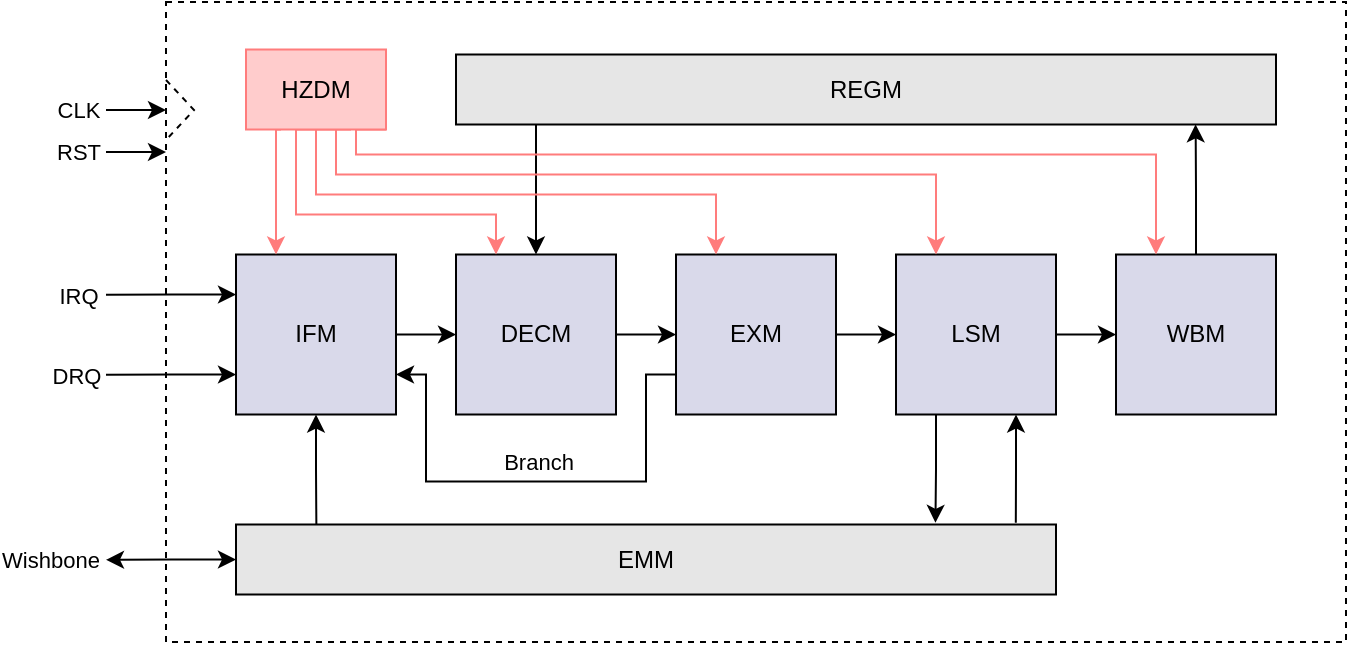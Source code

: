 <mxfile version="24.1.0" type="device">
  <diagram name="Page-1" id="uj62V_IwbBDW80duW8s5">
    <mxGraphModel dx="768" dy="689" grid="1" gridSize="10" guides="1" tooltips="1" connect="1" arrows="1" fold="1" page="1" pageScale="1" pageWidth="827" pageHeight="1169" math="0" shadow="0">
      <root>
        <mxCell id="0" />
        <mxCell id="1" parent="0" />
        <mxCell id="aEckv1ng2_iU27Msg8Qa-9" value="" style="rounded=0;whiteSpace=wrap;html=1;fillColor=default;dashed=1;" parent="1" vertex="1">
          <mxGeometry x="110" y="310" width="590" height="320" as="geometry" />
        </mxCell>
        <mxCell id="LX2QQ59xsWUWf5GMBKHe-15" value="" style="group" vertex="1" connectable="0" parent="1">
          <mxGeometry x="145" y="333.75" width="520" height="272.5" as="geometry" />
        </mxCell>
        <mxCell id="LX2QQ59xsWUWf5GMBKHe-8" style="edgeStyle=orthogonalEdgeStyle;rounded=0;orthogonalLoop=1;jettySize=auto;html=1;entryX=0.108;entryY=0.99;entryDx=0;entryDy=0;entryPerimeter=0;endArrow=none;endFill=0;startArrow=classic;startFill=1;" edge="1" parent="LX2QQ59xsWUWf5GMBKHe-15" source="aEckv1ng2_iU27Msg8Qa-2" target="aEckv1ng2_iU27Msg8Qa-7">
          <mxGeometry relative="1" as="geometry">
            <Array as="points">
              <mxPoint x="150" y="37.5" />
            </Array>
          </mxGeometry>
        </mxCell>
        <mxCell id="LX2QQ59xsWUWf5GMBKHe-30" style="edgeStyle=orthogonalEdgeStyle;rounded=0;orthogonalLoop=1;jettySize=auto;html=1;exitX=0;exitY=0.75;exitDx=0;exitDy=0;endArrow=none;endFill=0;startArrow=classic;startFill=1;" edge="1" parent="LX2QQ59xsWUWf5GMBKHe-15" source="aEckv1ng2_iU27Msg8Qa-1">
          <mxGeometry relative="1" as="geometry">
            <mxPoint x="-65" y="162.57" as="targetPoint" />
          </mxGeometry>
        </mxCell>
        <mxCell id="LX2QQ59xsWUWf5GMBKHe-36" value="DRQ" style="edgeLabel;html=1;align=center;verticalAlign=middle;resizable=0;points=[];" vertex="1" connectable="0" parent="LX2QQ59xsWUWf5GMBKHe-30">
          <mxGeometry x="0.732" relative="1" as="geometry">
            <mxPoint x="-24" as="offset" />
          </mxGeometry>
        </mxCell>
        <mxCell id="LX2QQ59xsWUWf5GMBKHe-31" style="edgeStyle=orthogonalEdgeStyle;rounded=0;orthogonalLoop=1;jettySize=auto;html=1;exitX=0;exitY=0.25;exitDx=0;exitDy=0;endArrow=none;endFill=0;startArrow=classic;startFill=1;" edge="1" parent="LX2QQ59xsWUWf5GMBKHe-15" source="aEckv1ng2_iU27Msg8Qa-1">
          <mxGeometry relative="1" as="geometry">
            <mxPoint x="-65" y="122.57" as="targetPoint" />
          </mxGeometry>
        </mxCell>
        <mxCell id="LX2QQ59xsWUWf5GMBKHe-35" value="IRQ" style="edgeLabel;html=1;align=center;verticalAlign=middle;resizable=0;points=[];" vertex="1" connectable="0" parent="LX2QQ59xsWUWf5GMBKHe-31">
          <mxGeometry x="0.632" relative="1" as="geometry">
            <mxPoint x="-26" as="offset" />
          </mxGeometry>
        </mxCell>
        <mxCell id="LX2QQ59xsWUWf5GMBKHe-40" style="edgeStyle=orthogonalEdgeStyle;rounded=0;orthogonalLoop=1;jettySize=auto;html=1;exitX=1;exitY=0.5;exitDx=0;exitDy=0;entryX=0;entryY=0.5;entryDx=0;entryDy=0;" edge="1" parent="LX2QQ59xsWUWf5GMBKHe-15" source="aEckv1ng2_iU27Msg8Qa-1" target="aEckv1ng2_iU27Msg8Qa-2">
          <mxGeometry relative="1" as="geometry" />
        </mxCell>
        <mxCell id="aEckv1ng2_iU27Msg8Qa-1" value="IFM" style="whiteSpace=wrap;html=1;aspect=fixed;fillColor=#D9D9EA;" parent="LX2QQ59xsWUWf5GMBKHe-15" vertex="1">
          <mxGeometry y="102.5" width="80" height="80" as="geometry" />
        </mxCell>
        <mxCell id="LX2QQ59xsWUWf5GMBKHe-41" style="edgeStyle=orthogonalEdgeStyle;rounded=0;orthogonalLoop=1;jettySize=auto;html=1;exitX=1;exitY=0.5;exitDx=0;exitDy=0;entryX=0;entryY=0.5;entryDx=0;entryDy=0;" edge="1" parent="LX2QQ59xsWUWf5GMBKHe-15" source="aEckv1ng2_iU27Msg8Qa-2" target="aEckv1ng2_iU27Msg8Qa-3">
          <mxGeometry relative="1" as="geometry" />
        </mxCell>
        <mxCell id="aEckv1ng2_iU27Msg8Qa-2" value="DECM" style="whiteSpace=wrap;html=1;aspect=fixed;fillColor=#d9d9ea;" parent="LX2QQ59xsWUWf5GMBKHe-15" vertex="1">
          <mxGeometry x="110" y="102.5" width="80" height="80" as="geometry" />
        </mxCell>
        <mxCell id="LX2QQ59xsWUWf5GMBKHe-42" style="edgeStyle=orthogonalEdgeStyle;rounded=0;orthogonalLoop=1;jettySize=auto;html=1;exitX=1;exitY=0.5;exitDx=0;exitDy=0;entryX=0;entryY=0.5;entryDx=0;entryDy=0;" edge="1" parent="LX2QQ59xsWUWf5GMBKHe-15" source="aEckv1ng2_iU27Msg8Qa-3" target="aEckv1ng2_iU27Msg8Qa-4">
          <mxGeometry relative="1" as="geometry" />
        </mxCell>
        <mxCell id="LX2QQ59xsWUWf5GMBKHe-44" style="edgeStyle=orthogonalEdgeStyle;rounded=0;orthogonalLoop=1;jettySize=auto;html=1;exitX=0;exitY=0.75;exitDx=0;exitDy=0;entryX=1;entryY=0.75;entryDx=0;entryDy=0;" edge="1" parent="LX2QQ59xsWUWf5GMBKHe-15" source="aEckv1ng2_iU27Msg8Qa-3" target="aEckv1ng2_iU27Msg8Qa-1">
          <mxGeometry relative="1" as="geometry">
            <Array as="points">
              <mxPoint x="205" y="163" />
              <mxPoint x="205" y="216" />
              <mxPoint x="95" y="216" />
              <mxPoint x="95" y="163" />
            </Array>
          </mxGeometry>
        </mxCell>
        <mxCell id="LX2QQ59xsWUWf5GMBKHe-45" value="Branch" style="edgeLabel;html=1;align=center;verticalAlign=middle;resizable=0;points=[];" vertex="1" connectable="0" parent="LX2QQ59xsWUWf5GMBKHe-44">
          <mxGeometry x="-0.065" relative="1" as="geometry">
            <mxPoint x="-7" y="-10" as="offset" />
          </mxGeometry>
        </mxCell>
        <mxCell id="aEckv1ng2_iU27Msg8Qa-3" value="EXM" style="whiteSpace=wrap;html=1;aspect=fixed;fillColor=#D9D9EA;" parent="LX2QQ59xsWUWf5GMBKHe-15" vertex="1">
          <mxGeometry x="220" y="102.5" width="80" height="80" as="geometry" />
        </mxCell>
        <mxCell id="LX2QQ59xsWUWf5GMBKHe-43" style="edgeStyle=orthogonalEdgeStyle;rounded=0;orthogonalLoop=1;jettySize=auto;html=1;exitX=1;exitY=0.5;exitDx=0;exitDy=0;entryX=0;entryY=0.5;entryDx=0;entryDy=0;" edge="1" parent="LX2QQ59xsWUWf5GMBKHe-15" source="aEckv1ng2_iU27Msg8Qa-4" target="aEckv1ng2_iU27Msg8Qa-5">
          <mxGeometry relative="1" as="geometry" />
        </mxCell>
        <mxCell id="aEckv1ng2_iU27Msg8Qa-4" value="LSM" style="whiteSpace=wrap;html=1;aspect=fixed;fillColor=#D9D9EA;" parent="LX2QQ59xsWUWf5GMBKHe-15" vertex="1">
          <mxGeometry x="330" y="102.5" width="80" height="80" as="geometry" />
        </mxCell>
        <mxCell id="aEckv1ng2_iU27Msg8Qa-5" value="WBM" style="whiteSpace=wrap;html=1;aspect=fixed;fillColor=#D9D9EA;" parent="LX2QQ59xsWUWf5GMBKHe-15" vertex="1">
          <mxGeometry x="440" y="102.5" width="80" height="80" as="geometry" />
        </mxCell>
        <mxCell id="LX2QQ59xsWUWf5GMBKHe-28" style="edgeStyle=orthogonalEdgeStyle;rounded=0;orthogonalLoop=1;jettySize=auto;html=1;exitX=0;exitY=0.5;exitDx=0;exitDy=0;startArrow=classic;startFill=1;" edge="1" parent="LX2QQ59xsWUWf5GMBKHe-15" source="aEckv1ng2_iU27Msg8Qa-8">
          <mxGeometry relative="1" as="geometry">
            <mxPoint x="-65" y="255.181" as="targetPoint" />
          </mxGeometry>
        </mxCell>
        <mxCell id="LX2QQ59xsWUWf5GMBKHe-39" value="Wishbone" style="edgeLabel;html=1;align=center;verticalAlign=middle;resizable=0;points=[];" vertex="1" connectable="0" parent="LX2QQ59xsWUWf5GMBKHe-28">
          <mxGeometry x="0.58" relative="1" as="geometry">
            <mxPoint x="-42" as="offset" />
          </mxGeometry>
        </mxCell>
        <mxCell id="aEckv1ng2_iU27Msg8Qa-8" value="EMM" style="rounded=0;whiteSpace=wrap;html=1;fillColor=#e6e6e6;" parent="LX2QQ59xsWUWf5GMBKHe-15" vertex="1">
          <mxGeometry y="237.5" width="410" height="35" as="geometry" />
        </mxCell>
        <mxCell id="LX2QQ59xsWUWf5GMBKHe-2" style="edgeStyle=orthogonalEdgeStyle;rounded=0;orthogonalLoop=1;jettySize=auto;html=1;exitX=0.25;exitY=1;exitDx=0;exitDy=0;entryX=0.25;entryY=0;entryDx=0;entryDy=0;strokeColor=#FF7C7C;" edge="1" parent="LX2QQ59xsWUWf5GMBKHe-15" source="LX2QQ59xsWUWf5GMBKHe-1" target="aEckv1ng2_iU27Msg8Qa-1">
          <mxGeometry relative="1" as="geometry">
            <Array as="points">
              <mxPoint x="20" y="40.5" />
            </Array>
          </mxGeometry>
        </mxCell>
        <mxCell id="LX2QQ59xsWUWf5GMBKHe-3" style="edgeStyle=orthogonalEdgeStyle;rounded=0;orthogonalLoop=1;jettySize=auto;html=1;exitX=0.5;exitY=1;exitDx=0;exitDy=0;entryX=0.25;entryY=0;entryDx=0;entryDy=0;strokeColor=#FF7C7C;" edge="1" parent="LX2QQ59xsWUWf5GMBKHe-15" source="LX2QQ59xsWUWf5GMBKHe-1" target="aEckv1ng2_iU27Msg8Qa-2">
          <mxGeometry relative="1" as="geometry">
            <Array as="points">
              <mxPoint x="30" y="39.5" />
              <mxPoint x="30" y="82.5" />
              <mxPoint x="130" y="82.5" />
            </Array>
          </mxGeometry>
        </mxCell>
        <mxCell id="LX2QQ59xsWUWf5GMBKHe-4" style="edgeStyle=orthogonalEdgeStyle;rounded=0;orthogonalLoop=1;jettySize=auto;html=1;exitX=0.75;exitY=1;exitDx=0;exitDy=0;entryX=0.25;entryY=0;entryDx=0;entryDy=0;strokeColor=#FF7C7C;" edge="1" parent="LX2QQ59xsWUWf5GMBKHe-15" source="LX2QQ59xsWUWf5GMBKHe-1" target="aEckv1ng2_iU27Msg8Qa-3">
          <mxGeometry relative="1" as="geometry">
            <Array as="points">
              <mxPoint x="40" y="39.5" />
              <mxPoint x="40" y="72.5" />
              <mxPoint x="240" y="72.5" />
            </Array>
          </mxGeometry>
        </mxCell>
        <mxCell id="LX2QQ59xsWUWf5GMBKHe-6" style="edgeStyle=orthogonalEdgeStyle;rounded=0;orthogonalLoop=1;jettySize=auto;html=1;exitX=0.75;exitY=1;exitDx=0;exitDy=0;entryX=0.25;entryY=0;entryDx=0;entryDy=0;strokeColor=#FF7C7C;" edge="1" parent="LX2QQ59xsWUWf5GMBKHe-15" source="LX2QQ59xsWUWf5GMBKHe-1" target="aEckv1ng2_iU27Msg8Qa-4">
          <mxGeometry relative="1" as="geometry">
            <Array as="points">
              <mxPoint x="57" y="37.5" />
              <mxPoint x="50" y="37.5" />
              <mxPoint x="50" y="62.5" />
              <mxPoint x="350" y="62.5" />
            </Array>
          </mxGeometry>
        </mxCell>
        <mxCell id="LX2QQ59xsWUWf5GMBKHe-7" style="edgeStyle=orthogonalEdgeStyle;rounded=0;orthogonalLoop=1;jettySize=auto;html=1;exitX=1;exitY=1;exitDx=0;exitDy=0;entryX=0.25;entryY=0;entryDx=0;entryDy=0;strokeColor=#FF7C7C;" edge="1" parent="LX2QQ59xsWUWf5GMBKHe-15" source="LX2QQ59xsWUWf5GMBKHe-1" target="aEckv1ng2_iU27Msg8Qa-5">
          <mxGeometry relative="1" as="geometry">
            <Array as="points">
              <mxPoint x="60" y="39.5" />
              <mxPoint x="60" y="52.5" />
              <mxPoint x="460" y="52.5" />
            </Array>
          </mxGeometry>
        </mxCell>
        <mxCell id="LX2QQ59xsWUWf5GMBKHe-1" value="HZDM" style="rounded=0;whiteSpace=wrap;html=1;fillColor=#ffcccc;strokeColor=#ff7c7c;" vertex="1" parent="LX2QQ59xsWUWf5GMBKHe-15">
          <mxGeometry x="5" width="70" height="40" as="geometry" />
        </mxCell>
        <mxCell id="aEckv1ng2_iU27Msg8Qa-7" value="REGM" style="rounded=0;whiteSpace=wrap;html=1;fillColor=#e6e6e6;" parent="LX2QQ59xsWUWf5GMBKHe-15" vertex="1">
          <mxGeometry x="110" y="2.5" width="410" height="35" as="geometry" />
        </mxCell>
        <mxCell id="LX2QQ59xsWUWf5GMBKHe-11" style="edgeStyle=orthogonalEdgeStyle;rounded=0;orthogonalLoop=1;jettySize=auto;html=1;entryX=0.902;entryY=0.998;entryDx=0;entryDy=0;entryPerimeter=0;" edge="1" parent="LX2QQ59xsWUWf5GMBKHe-15" source="aEckv1ng2_iU27Msg8Qa-5" target="aEckv1ng2_iU27Msg8Qa-7">
          <mxGeometry relative="1" as="geometry">
            <Array as="points" />
          </mxGeometry>
        </mxCell>
        <mxCell id="LX2QQ59xsWUWf5GMBKHe-12" style="edgeStyle=orthogonalEdgeStyle;rounded=0;orthogonalLoop=1;jettySize=auto;html=1;exitX=0.75;exitY=1;exitDx=0;exitDy=0;entryX=0.951;entryY=-0.024;entryDx=0;entryDy=0;entryPerimeter=0;endArrow=none;endFill=0;startArrow=classic;startFill=1;" edge="1" parent="LX2QQ59xsWUWf5GMBKHe-15" source="aEckv1ng2_iU27Msg8Qa-4" target="aEckv1ng2_iU27Msg8Qa-8">
          <mxGeometry relative="1" as="geometry" />
        </mxCell>
        <mxCell id="LX2QQ59xsWUWf5GMBKHe-13" style="edgeStyle=orthogonalEdgeStyle;rounded=0;orthogonalLoop=1;jettySize=auto;html=1;exitX=0.25;exitY=1;exitDx=0;exitDy=0;entryX=0.853;entryY=-0.024;entryDx=0;entryDy=0;entryPerimeter=0;" edge="1" parent="LX2QQ59xsWUWf5GMBKHe-15" source="aEckv1ng2_iU27Msg8Qa-4" target="aEckv1ng2_iU27Msg8Qa-8">
          <mxGeometry relative="1" as="geometry" />
        </mxCell>
        <mxCell id="LX2QQ59xsWUWf5GMBKHe-14" style="edgeStyle=orthogonalEdgeStyle;rounded=0;orthogonalLoop=1;jettySize=auto;html=1;exitX=0.5;exitY=1;exitDx=0;exitDy=0;entryX=0.098;entryY=-0.001;entryDx=0;entryDy=0;entryPerimeter=0;endArrow=none;endFill=0;startArrow=classic;startFill=1;" edge="1" parent="LX2QQ59xsWUWf5GMBKHe-15" source="aEckv1ng2_iU27Msg8Qa-1" target="aEckv1ng2_iU27Msg8Qa-8">
          <mxGeometry relative="1" as="geometry" />
        </mxCell>
        <mxCell id="LX2QQ59xsWUWf5GMBKHe-32" style="edgeStyle=orthogonalEdgeStyle;rounded=0;orthogonalLoop=1;jettySize=auto;html=1;exitX=0;exitY=0.5;exitDx=0;exitDy=0;endArrow=none;endFill=0;startArrow=classic;startFill=1;" edge="1" parent="1" source="LX2QQ59xsWUWf5GMBKHe-23">
          <mxGeometry relative="1" as="geometry">
            <mxPoint x="80" y="364.067" as="targetPoint" />
          </mxGeometry>
        </mxCell>
        <mxCell id="LX2QQ59xsWUWf5GMBKHe-34" value="CLK" style="edgeLabel;html=1;align=center;verticalAlign=middle;resizable=0;points=[];" vertex="1" connectable="0" parent="LX2QQ59xsWUWf5GMBKHe-32">
          <mxGeometry x="0.475" relative="1" as="geometry">
            <mxPoint x="-22" as="offset" />
          </mxGeometry>
        </mxCell>
        <mxCell id="LX2QQ59xsWUWf5GMBKHe-23" value="" style="triangle;whiteSpace=wrap;html=1;fillColor=none;dashed=1;" vertex="1" parent="1">
          <mxGeometry x="110" y="349" width="14" height="30" as="geometry" />
        </mxCell>
        <mxCell id="LX2QQ59xsWUWf5GMBKHe-37" style="edgeStyle=orthogonalEdgeStyle;rounded=0;orthogonalLoop=1;jettySize=auto;html=1;exitX=0;exitY=0.5;exitDx=0;exitDy=0;endArrow=none;endFill=0;startArrow=classic;startFill=1;" edge="1" parent="1">
          <mxGeometry relative="1" as="geometry">
            <mxPoint x="80" y="385.067" as="targetPoint" />
            <mxPoint x="110" y="385" as="sourcePoint" />
          </mxGeometry>
        </mxCell>
        <mxCell id="LX2QQ59xsWUWf5GMBKHe-38" value="RST" style="edgeLabel;html=1;align=center;verticalAlign=middle;resizable=0;points=[];" vertex="1" connectable="0" parent="LX2QQ59xsWUWf5GMBKHe-37">
          <mxGeometry x="0.475" relative="1" as="geometry">
            <mxPoint x="-22" as="offset" />
          </mxGeometry>
        </mxCell>
      </root>
    </mxGraphModel>
  </diagram>
</mxfile>
